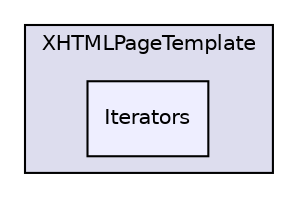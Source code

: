 digraph G {
  compound=true
  node [ fontsize=10, fontname="Helvetica"];
  edge [ labelfontsize=9, labelfontname="Helvetica"];
  subgraph clusterdir_800614f0ff4e28b9f1f0a4fae6eb2bc1 {
    graph [ bgcolor="#ddddee", pencolor="black", label="XHTMLPageTemplate" fontname="Helvetica", fontsize=10, URL="dir_800614f0ff4e28b9f1f0a4fae6eb2bc1.html"]
  dir_acf8a4d9a68eaad069280d0e08007f6d [shape=box, label="Iterators", style="filled", fillcolor="#eeeeff", pencolor="black", URL="dir_acf8a4d9a68eaad069280d0e08007f6d.html"];
  }
}
